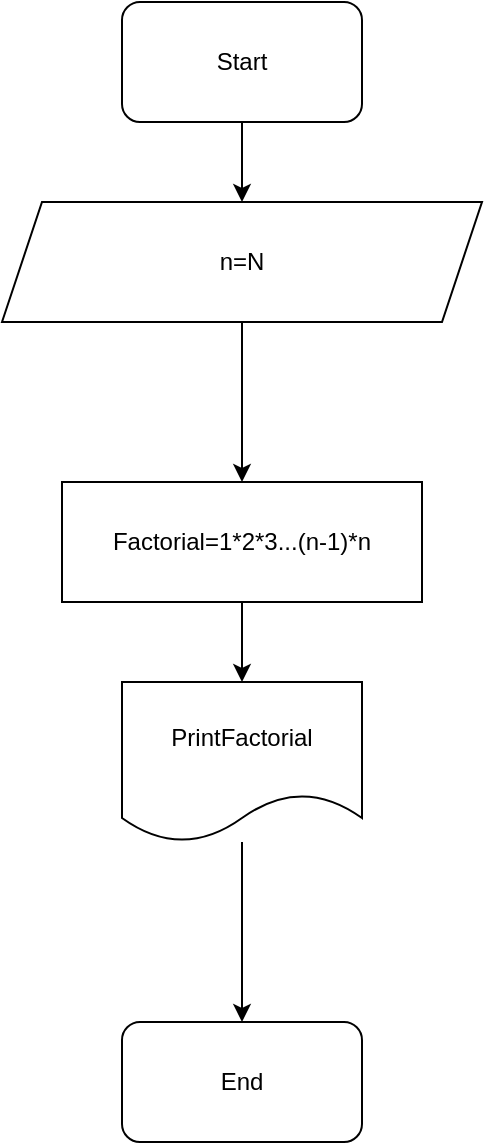 <mxfile version="20.7.4" type="device"><diagram id="AJCV7VYAv9pNa1TOpNmf" name="Страница 1"><mxGraphModel dx="1061" dy="784" grid="1" gridSize="10" guides="1" tooltips="1" connect="1" arrows="1" fold="1" page="1" pageScale="1" pageWidth="827" pageHeight="1169" math="0" shadow="0"><root><mxCell id="0"/><mxCell id="1" parent="0"/><mxCell id="is8LZgBxrEBXSJwl6Q2f-14" value="" style="edgeStyle=orthogonalEdgeStyle;rounded=0;orthogonalLoop=1;jettySize=auto;html=1;" edge="1" parent="1" source="is8LZgBxrEBXSJwl6Q2f-1" target="is8LZgBxrEBXSJwl6Q2f-7"><mxGeometry relative="1" as="geometry"/></mxCell><mxCell id="is8LZgBxrEBXSJwl6Q2f-1" value="Start" style="rounded=1;whiteSpace=wrap;html=1;" vertex="1" parent="1"><mxGeometry x="340" y="50" width="120" height="60" as="geometry"/></mxCell><mxCell id="is8LZgBxrEBXSJwl6Q2f-9" value="" style="edgeStyle=orthogonalEdgeStyle;rounded=0;orthogonalLoop=1;jettySize=auto;html=1;" edge="1" parent="1" source="is8LZgBxrEBXSJwl6Q2f-7" target="is8LZgBxrEBXSJwl6Q2f-8"><mxGeometry relative="1" as="geometry"/></mxCell><mxCell id="is8LZgBxrEBXSJwl6Q2f-7" value="n=N" style="shape=parallelogram;perimeter=parallelogramPerimeter;whiteSpace=wrap;html=1;fixedSize=1;" vertex="1" parent="1"><mxGeometry x="280" y="150" width="240" height="60" as="geometry"/></mxCell><mxCell id="is8LZgBxrEBXSJwl6Q2f-13" value="" style="edgeStyle=orthogonalEdgeStyle;rounded=0;orthogonalLoop=1;jettySize=auto;html=1;" edge="1" parent="1" source="is8LZgBxrEBXSJwl6Q2f-8" target="is8LZgBxrEBXSJwl6Q2f-10"><mxGeometry relative="1" as="geometry"/></mxCell><mxCell id="is8LZgBxrEBXSJwl6Q2f-8" value="Factorial=1*2*3...(n-1)*n" style="whiteSpace=wrap;html=1;" vertex="1" parent="1"><mxGeometry x="310" y="290" width="180" height="60" as="geometry"/></mxCell><mxCell id="is8LZgBxrEBXSJwl6Q2f-12" value="" style="edgeStyle=orthogonalEdgeStyle;rounded=0;orthogonalLoop=1;jettySize=auto;html=1;" edge="1" parent="1" source="is8LZgBxrEBXSJwl6Q2f-10" target="is8LZgBxrEBXSJwl6Q2f-11"><mxGeometry relative="1" as="geometry"/></mxCell><mxCell id="is8LZgBxrEBXSJwl6Q2f-10" value="PrintFactorial" style="shape=document;whiteSpace=wrap;html=1;boundedLbl=1;" vertex="1" parent="1"><mxGeometry x="340" y="390" width="120" height="80" as="geometry"/></mxCell><mxCell id="is8LZgBxrEBXSJwl6Q2f-11" value="End" style="rounded=1;whiteSpace=wrap;html=1;" vertex="1" parent="1"><mxGeometry x="340" y="560" width="120" height="60" as="geometry"/></mxCell></root></mxGraphModel></diagram></mxfile>